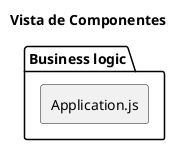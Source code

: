 @startuml
title: Vista de Componentes
package "Business logic" {
    agent Application.js
}




@enduml